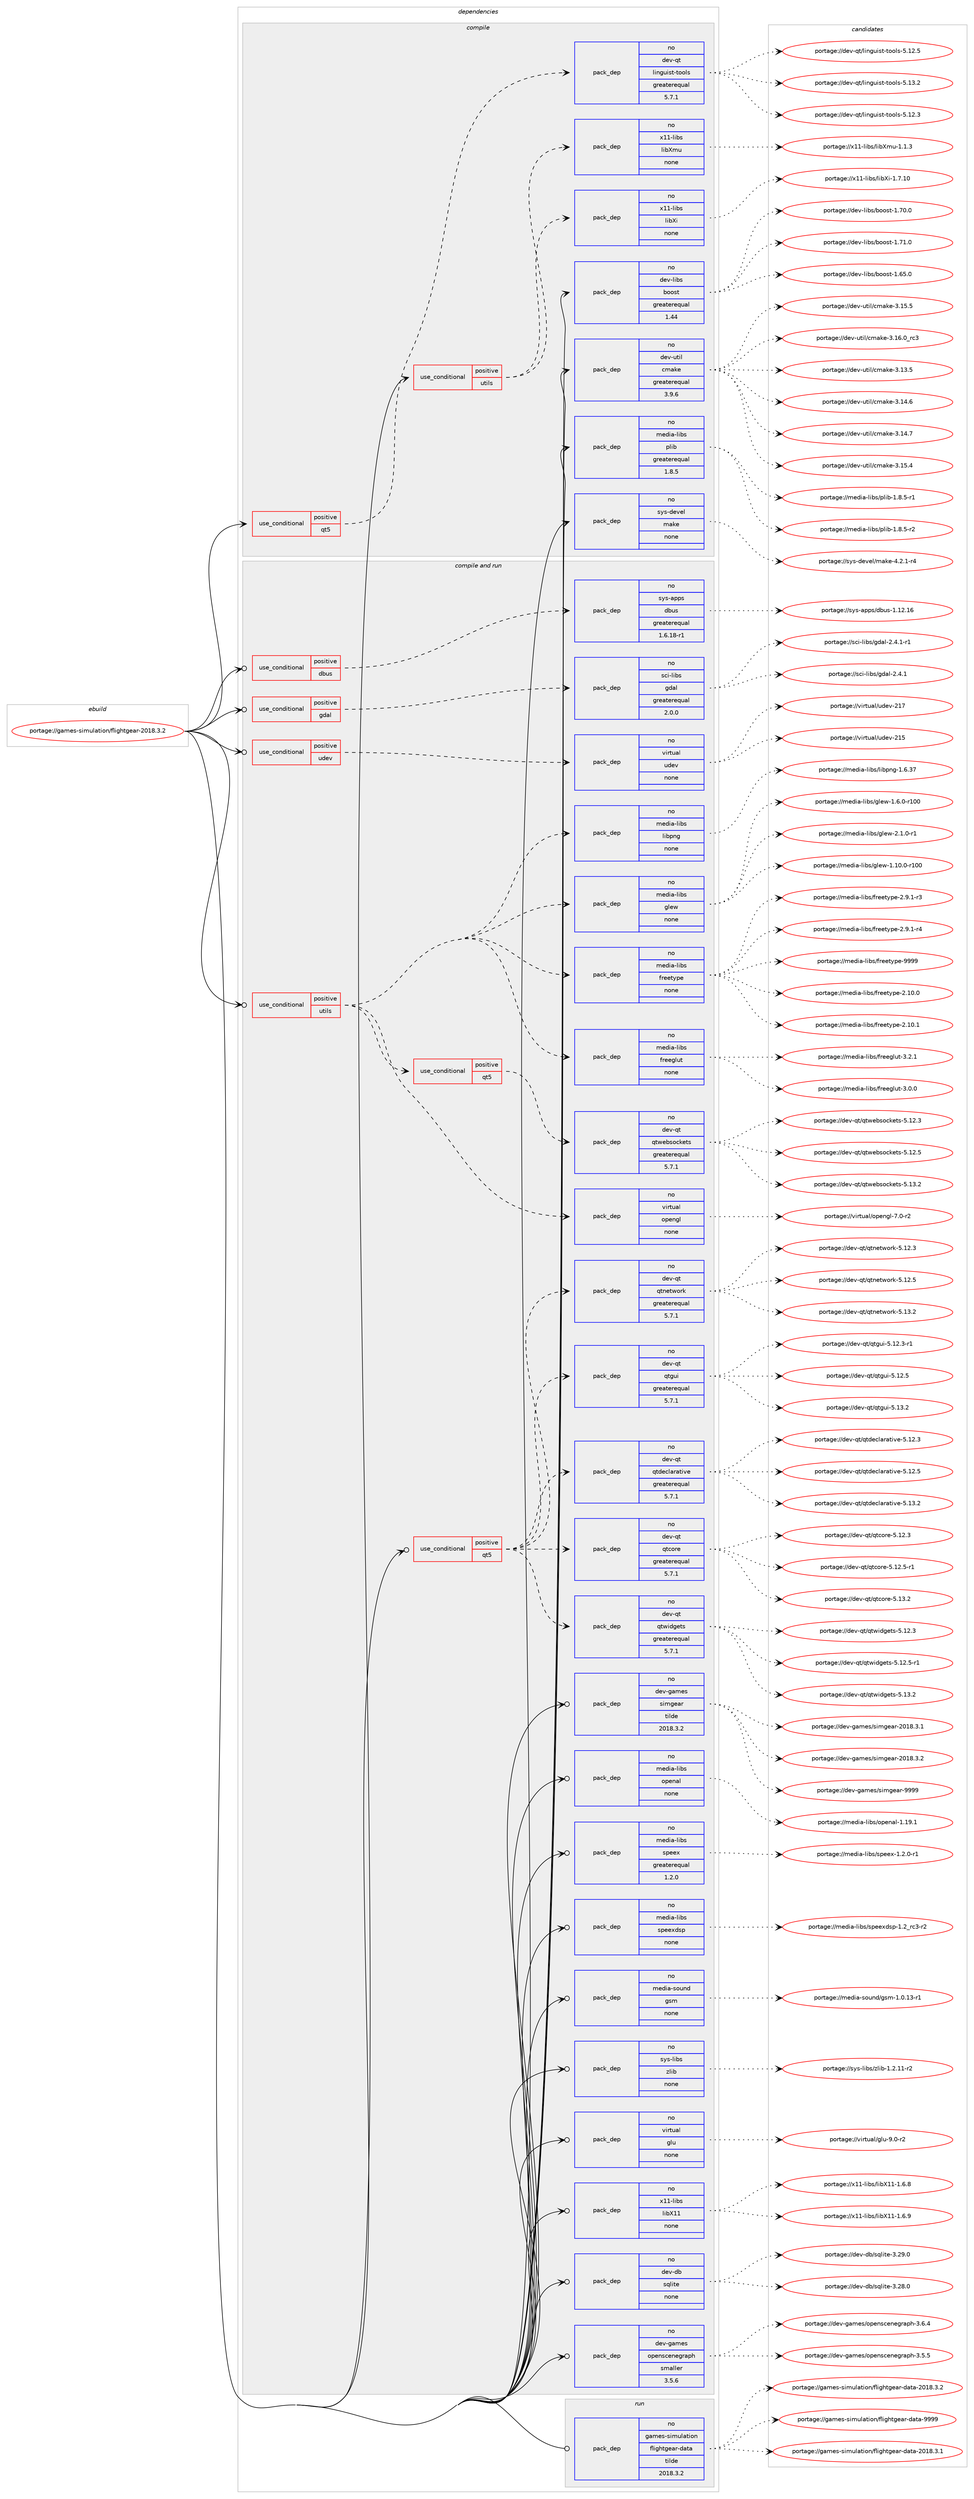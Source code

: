 digraph prolog {

# *************
# Graph options
# *************

newrank=true;
concentrate=true;
compound=true;
graph [rankdir=LR,fontname=Helvetica,fontsize=10,ranksep=1.5];#, ranksep=2.5, nodesep=0.2];
edge  [arrowhead=vee];
node  [fontname=Helvetica,fontsize=10];

# **********
# The ebuild
# **********

subgraph cluster_leftcol {
color=gray;
rank=same;
label=<<i>ebuild</i>>;
id [label="portage://games-simulation/flightgear-2018.3.2", color=red, width=4, href="../games-simulation/flightgear-2018.3.2.svg"];
}

# ****************
# The dependencies
# ****************

subgraph cluster_midcol {
color=gray;
label=<<i>dependencies</i>>;
subgraph cluster_compile {
fillcolor="#eeeeee";
style=filled;
label=<<i>compile</i>>;
subgraph cond73659 {
dependency276065 [label=<<TABLE BORDER="0" CELLBORDER="1" CELLSPACING="0" CELLPADDING="4"><TR><TD ROWSPAN="3" CELLPADDING="10">use_conditional</TD></TR><TR><TD>positive</TD></TR><TR><TD>qt5</TD></TR></TABLE>>, shape=none, color=red];
subgraph pack198380 {
dependency276066 [label=<<TABLE BORDER="0" CELLBORDER="1" CELLSPACING="0" CELLPADDING="4" WIDTH="220"><TR><TD ROWSPAN="6" CELLPADDING="30">pack_dep</TD></TR><TR><TD WIDTH="110">no</TD></TR><TR><TD>dev-qt</TD></TR><TR><TD>linguist-tools</TD></TR><TR><TD>greaterequal</TD></TR><TR><TD>5.7.1</TD></TR></TABLE>>, shape=none, color=blue];
}
dependency276065:e -> dependency276066:w [weight=20,style="dashed",arrowhead="vee"];
}
id:e -> dependency276065:w [weight=20,style="solid",arrowhead="vee"];
subgraph cond73660 {
dependency276067 [label=<<TABLE BORDER="0" CELLBORDER="1" CELLSPACING="0" CELLPADDING="4"><TR><TD ROWSPAN="3" CELLPADDING="10">use_conditional</TD></TR><TR><TD>positive</TD></TR><TR><TD>utils</TD></TR></TABLE>>, shape=none, color=red];
subgraph pack198381 {
dependency276068 [label=<<TABLE BORDER="0" CELLBORDER="1" CELLSPACING="0" CELLPADDING="4" WIDTH="220"><TR><TD ROWSPAN="6" CELLPADDING="30">pack_dep</TD></TR><TR><TD WIDTH="110">no</TD></TR><TR><TD>x11-libs</TD></TR><TR><TD>libXi</TD></TR><TR><TD>none</TD></TR><TR><TD></TD></TR></TABLE>>, shape=none, color=blue];
}
dependency276067:e -> dependency276068:w [weight=20,style="dashed",arrowhead="vee"];
subgraph pack198382 {
dependency276069 [label=<<TABLE BORDER="0" CELLBORDER="1" CELLSPACING="0" CELLPADDING="4" WIDTH="220"><TR><TD ROWSPAN="6" CELLPADDING="30">pack_dep</TD></TR><TR><TD WIDTH="110">no</TD></TR><TR><TD>x11-libs</TD></TR><TR><TD>libXmu</TD></TR><TR><TD>none</TD></TR><TR><TD></TD></TR></TABLE>>, shape=none, color=blue];
}
dependency276067:e -> dependency276069:w [weight=20,style="dashed",arrowhead="vee"];
}
id:e -> dependency276067:w [weight=20,style="solid",arrowhead="vee"];
subgraph pack198383 {
dependency276070 [label=<<TABLE BORDER="0" CELLBORDER="1" CELLSPACING="0" CELLPADDING="4" WIDTH="220"><TR><TD ROWSPAN="6" CELLPADDING="30">pack_dep</TD></TR><TR><TD WIDTH="110">no</TD></TR><TR><TD>dev-libs</TD></TR><TR><TD>boost</TD></TR><TR><TD>greaterequal</TD></TR><TR><TD>1.44</TD></TR></TABLE>>, shape=none, color=blue];
}
id:e -> dependency276070:w [weight=20,style="solid",arrowhead="vee"];
subgraph pack198384 {
dependency276071 [label=<<TABLE BORDER="0" CELLBORDER="1" CELLSPACING="0" CELLPADDING="4" WIDTH="220"><TR><TD ROWSPAN="6" CELLPADDING="30">pack_dep</TD></TR><TR><TD WIDTH="110">no</TD></TR><TR><TD>dev-util</TD></TR><TR><TD>cmake</TD></TR><TR><TD>greaterequal</TD></TR><TR><TD>3.9.6</TD></TR></TABLE>>, shape=none, color=blue];
}
id:e -> dependency276071:w [weight=20,style="solid",arrowhead="vee"];
subgraph pack198385 {
dependency276072 [label=<<TABLE BORDER="0" CELLBORDER="1" CELLSPACING="0" CELLPADDING="4" WIDTH="220"><TR><TD ROWSPAN="6" CELLPADDING="30">pack_dep</TD></TR><TR><TD WIDTH="110">no</TD></TR><TR><TD>media-libs</TD></TR><TR><TD>plib</TD></TR><TR><TD>greaterequal</TD></TR><TR><TD>1.8.5</TD></TR></TABLE>>, shape=none, color=blue];
}
id:e -> dependency276072:w [weight=20,style="solid",arrowhead="vee"];
subgraph pack198386 {
dependency276073 [label=<<TABLE BORDER="0" CELLBORDER="1" CELLSPACING="0" CELLPADDING="4" WIDTH="220"><TR><TD ROWSPAN="6" CELLPADDING="30">pack_dep</TD></TR><TR><TD WIDTH="110">no</TD></TR><TR><TD>sys-devel</TD></TR><TR><TD>make</TD></TR><TR><TD>none</TD></TR><TR><TD></TD></TR></TABLE>>, shape=none, color=blue];
}
id:e -> dependency276073:w [weight=20,style="solid",arrowhead="vee"];
}
subgraph cluster_compileandrun {
fillcolor="#eeeeee";
style=filled;
label=<<i>compile and run</i>>;
subgraph cond73661 {
dependency276074 [label=<<TABLE BORDER="0" CELLBORDER="1" CELLSPACING="0" CELLPADDING="4"><TR><TD ROWSPAN="3" CELLPADDING="10">use_conditional</TD></TR><TR><TD>positive</TD></TR><TR><TD>dbus</TD></TR></TABLE>>, shape=none, color=red];
subgraph pack198387 {
dependency276075 [label=<<TABLE BORDER="0" CELLBORDER="1" CELLSPACING="0" CELLPADDING="4" WIDTH="220"><TR><TD ROWSPAN="6" CELLPADDING="30">pack_dep</TD></TR><TR><TD WIDTH="110">no</TD></TR><TR><TD>sys-apps</TD></TR><TR><TD>dbus</TD></TR><TR><TD>greaterequal</TD></TR><TR><TD>1.6.18-r1</TD></TR></TABLE>>, shape=none, color=blue];
}
dependency276074:e -> dependency276075:w [weight=20,style="dashed",arrowhead="vee"];
}
id:e -> dependency276074:w [weight=20,style="solid",arrowhead="odotvee"];
subgraph cond73662 {
dependency276076 [label=<<TABLE BORDER="0" CELLBORDER="1" CELLSPACING="0" CELLPADDING="4"><TR><TD ROWSPAN="3" CELLPADDING="10">use_conditional</TD></TR><TR><TD>positive</TD></TR><TR><TD>gdal</TD></TR></TABLE>>, shape=none, color=red];
subgraph pack198388 {
dependency276077 [label=<<TABLE BORDER="0" CELLBORDER="1" CELLSPACING="0" CELLPADDING="4" WIDTH="220"><TR><TD ROWSPAN="6" CELLPADDING="30">pack_dep</TD></TR><TR><TD WIDTH="110">no</TD></TR><TR><TD>sci-libs</TD></TR><TR><TD>gdal</TD></TR><TR><TD>greaterequal</TD></TR><TR><TD>2.0.0</TD></TR></TABLE>>, shape=none, color=blue];
}
dependency276076:e -> dependency276077:w [weight=20,style="dashed",arrowhead="vee"];
}
id:e -> dependency276076:w [weight=20,style="solid",arrowhead="odotvee"];
subgraph cond73663 {
dependency276078 [label=<<TABLE BORDER="0" CELLBORDER="1" CELLSPACING="0" CELLPADDING="4"><TR><TD ROWSPAN="3" CELLPADDING="10">use_conditional</TD></TR><TR><TD>positive</TD></TR><TR><TD>qt5</TD></TR></TABLE>>, shape=none, color=red];
subgraph pack198389 {
dependency276079 [label=<<TABLE BORDER="0" CELLBORDER="1" CELLSPACING="0" CELLPADDING="4" WIDTH="220"><TR><TD ROWSPAN="6" CELLPADDING="30">pack_dep</TD></TR><TR><TD WIDTH="110">no</TD></TR><TR><TD>dev-qt</TD></TR><TR><TD>qtcore</TD></TR><TR><TD>greaterequal</TD></TR><TR><TD>5.7.1</TD></TR></TABLE>>, shape=none, color=blue];
}
dependency276078:e -> dependency276079:w [weight=20,style="dashed",arrowhead="vee"];
subgraph pack198390 {
dependency276080 [label=<<TABLE BORDER="0" CELLBORDER="1" CELLSPACING="0" CELLPADDING="4" WIDTH="220"><TR><TD ROWSPAN="6" CELLPADDING="30">pack_dep</TD></TR><TR><TD WIDTH="110">no</TD></TR><TR><TD>dev-qt</TD></TR><TR><TD>qtdeclarative</TD></TR><TR><TD>greaterequal</TD></TR><TR><TD>5.7.1</TD></TR></TABLE>>, shape=none, color=blue];
}
dependency276078:e -> dependency276080:w [weight=20,style="dashed",arrowhead="vee"];
subgraph pack198391 {
dependency276081 [label=<<TABLE BORDER="0" CELLBORDER="1" CELLSPACING="0" CELLPADDING="4" WIDTH="220"><TR><TD ROWSPAN="6" CELLPADDING="30">pack_dep</TD></TR><TR><TD WIDTH="110">no</TD></TR><TR><TD>dev-qt</TD></TR><TR><TD>qtgui</TD></TR><TR><TD>greaterequal</TD></TR><TR><TD>5.7.1</TD></TR></TABLE>>, shape=none, color=blue];
}
dependency276078:e -> dependency276081:w [weight=20,style="dashed",arrowhead="vee"];
subgraph pack198392 {
dependency276082 [label=<<TABLE BORDER="0" CELLBORDER="1" CELLSPACING="0" CELLPADDING="4" WIDTH="220"><TR><TD ROWSPAN="6" CELLPADDING="30">pack_dep</TD></TR><TR><TD WIDTH="110">no</TD></TR><TR><TD>dev-qt</TD></TR><TR><TD>qtnetwork</TD></TR><TR><TD>greaterequal</TD></TR><TR><TD>5.7.1</TD></TR></TABLE>>, shape=none, color=blue];
}
dependency276078:e -> dependency276082:w [weight=20,style="dashed",arrowhead="vee"];
subgraph pack198393 {
dependency276083 [label=<<TABLE BORDER="0" CELLBORDER="1" CELLSPACING="0" CELLPADDING="4" WIDTH="220"><TR><TD ROWSPAN="6" CELLPADDING="30">pack_dep</TD></TR><TR><TD WIDTH="110">no</TD></TR><TR><TD>dev-qt</TD></TR><TR><TD>qtwidgets</TD></TR><TR><TD>greaterequal</TD></TR><TR><TD>5.7.1</TD></TR></TABLE>>, shape=none, color=blue];
}
dependency276078:e -> dependency276083:w [weight=20,style="dashed",arrowhead="vee"];
}
id:e -> dependency276078:w [weight=20,style="solid",arrowhead="odotvee"];
subgraph cond73664 {
dependency276084 [label=<<TABLE BORDER="0" CELLBORDER="1" CELLSPACING="0" CELLPADDING="4"><TR><TD ROWSPAN="3" CELLPADDING="10">use_conditional</TD></TR><TR><TD>positive</TD></TR><TR><TD>udev</TD></TR></TABLE>>, shape=none, color=red];
subgraph pack198394 {
dependency276085 [label=<<TABLE BORDER="0" CELLBORDER="1" CELLSPACING="0" CELLPADDING="4" WIDTH="220"><TR><TD ROWSPAN="6" CELLPADDING="30">pack_dep</TD></TR><TR><TD WIDTH="110">no</TD></TR><TR><TD>virtual</TD></TR><TR><TD>udev</TD></TR><TR><TD>none</TD></TR><TR><TD></TD></TR></TABLE>>, shape=none, color=blue];
}
dependency276084:e -> dependency276085:w [weight=20,style="dashed",arrowhead="vee"];
}
id:e -> dependency276084:w [weight=20,style="solid",arrowhead="odotvee"];
subgraph cond73665 {
dependency276086 [label=<<TABLE BORDER="0" CELLBORDER="1" CELLSPACING="0" CELLPADDING="4"><TR><TD ROWSPAN="3" CELLPADDING="10">use_conditional</TD></TR><TR><TD>positive</TD></TR><TR><TD>utils</TD></TR></TABLE>>, shape=none, color=red];
subgraph pack198395 {
dependency276087 [label=<<TABLE BORDER="0" CELLBORDER="1" CELLSPACING="0" CELLPADDING="4" WIDTH="220"><TR><TD ROWSPAN="6" CELLPADDING="30">pack_dep</TD></TR><TR><TD WIDTH="110">no</TD></TR><TR><TD>media-libs</TD></TR><TR><TD>freeglut</TD></TR><TR><TD>none</TD></TR><TR><TD></TD></TR></TABLE>>, shape=none, color=blue];
}
dependency276086:e -> dependency276087:w [weight=20,style="dashed",arrowhead="vee"];
subgraph pack198396 {
dependency276088 [label=<<TABLE BORDER="0" CELLBORDER="1" CELLSPACING="0" CELLPADDING="4" WIDTH="220"><TR><TD ROWSPAN="6" CELLPADDING="30">pack_dep</TD></TR><TR><TD WIDTH="110">no</TD></TR><TR><TD>media-libs</TD></TR><TR><TD>freetype</TD></TR><TR><TD>none</TD></TR><TR><TD></TD></TR></TABLE>>, shape=none, color=blue];
}
dependency276086:e -> dependency276088:w [weight=20,style="dashed",arrowhead="vee"];
subgraph pack198397 {
dependency276089 [label=<<TABLE BORDER="0" CELLBORDER="1" CELLSPACING="0" CELLPADDING="4" WIDTH="220"><TR><TD ROWSPAN="6" CELLPADDING="30">pack_dep</TD></TR><TR><TD WIDTH="110">no</TD></TR><TR><TD>media-libs</TD></TR><TR><TD>glew</TD></TR><TR><TD>none</TD></TR><TR><TD></TD></TR></TABLE>>, shape=none, color=blue];
}
dependency276086:e -> dependency276089:w [weight=20,style="dashed",arrowhead="vee"];
subgraph pack198398 {
dependency276090 [label=<<TABLE BORDER="0" CELLBORDER="1" CELLSPACING="0" CELLPADDING="4" WIDTH="220"><TR><TD ROWSPAN="6" CELLPADDING="30">pack_dep</TD></TR><TR><TD WIDTH="110">no</TD></TR><TR><TD>media-libs</TD></TR><TR><TD>libpng</TD></TR><TR><TD>none</TD></TR><TR><TD></TD></TR></TABLE>>, shape=none, color=blue];
}
dependency276086:e -> dependency276090:w [weight=20,style="dashed",arrowhead="vee"];
subgraph pack198399 {
dependency276091 [label=<<TABLE BORDER="0" CELLBORDER="1" CELLSPACING="0" CELLPADDING="4" WIDTH="220"><TR><TD ROWSPAN="6" CELLPADDING="30">pack_dep</TD></TR><TR><TD WIDTH="110">no</TD></TR><TR><TD>virtual</TD></TR><TR><TD>opengl</TD></TR><TR><TD>none</TD></TR><TR><TD></TD></TR></TABLE>>, shape=none, color=blue];
}
dependency276086:e -> dependency276091:w [weight=20,style="dashed",arrowhead="vee"];
subgraph cond73666 {
dependency276092 [label=<<TABLE BORDER="0" CELLBORDER="1" CELLSPACING="0" CELLPADDING="4"><TR><TD ROWSPAN="3" CELLPADDING="10">use_conditional</TD></TR><TR><TD>positive</TD></TR><TR><TD>qt5</TD></TR></TABLE>>, shape=none, color=red];
subgraph pack198400 {
dependency276093 [label=<<TABLE BORDER="0" CELLBORDER="1" CELLSPACING="0" CELLPADDING="4" WIDTH="220"><TR><TD ROWSPAN="6" CELLPADDING="30">pack_dep</TD></TR><TR><TD WIDTH="110">no</TD></TR><TR><TD>dev-qt</TD></TR><TR><TD>qtwebsockets</TD></TR><TR><TD>greaterequal</TD></TR><TR><TD>5.7.1</TD></TR></TABLE>>, shape=none, color=blue];
}
dependency276092:e -> dependency276093:w [weight=20,style="dashed",arrowhead="vee"];
}
dependency276086:e -> dependency276092:w [weight=20,style="dashed",arrowhead="vee"];
}
id:e -> dependency276086:w [weight=20,style="solid",arrowhead="odotvee"];
subgraph pack198401 {
dependency276094 [label=<<TABLE BORDER="0" CELLBORDER="1" CELLSPACING="0" CELLPADDING="4" WIDTH="220"><TR><TD ROWSPAN="6" CELLPADDING="30">pack_dep</TD></TR><TR><TD WIDTH="110">no</TD></TR><TR><TD>dev-db</TD></TR><TR><TD>sqlite</TD></TR><TR><TD>none</TD></TR><TR><TD></TD></TR></TABLE>>, shape=none, color=blue];
}
id:e -> dependency276094:w [weight=20,style="solid",arrowhead="odotvee"];
subgraph pack198402 {
dependency276095 [label=<<TABLE BORDER="0" CELLBORDER="1" CELLSPACING="0" CELLPADDING="4" WIDTH="220"><TR><TD ROWSPAN="6" CELLPADDING="30">pack_dep</TD></TR><TR><TD WIDTH="110">no</TD></TR><TR><TD>dev-games</TD></TR><TR><TD>openscenegraph</TD></TR><TR><TD>smaller</TD></TR><TR><TD>3.5.6</TD></TR></TABLE>>, shape=none, color=blue];
}
id:e -> dependency276095:w [weight=20,style="solid",arrowhead="odotvee"];
subgraph pack198403 {
dependency276096 [label=<<TABLE BORDER="0" CELLBORDER="1" CELLSPACING="0" CELLPADDING="4" WIDTH="220"><TR><TD ROWSPAN="6" CELLPADDING="30">pack_dep</TD></TR><TR><TD WIDTH="110">no</TD></TR><TR><TD>dev-games</TD></TR><TR><TD>simgear</TD></TR><TR><TD>tilde</TD></TR><TR><TD>2018.3.2</TD></TR></TABLE>>, shape=none, color=blue];
}
id:e -> dependency276096:w [weight=20,style="solid",arrowhead="odotvee"];
subgraph pack198404 {
dependency276097 [label=<<TABLE BORDER="0" CELLBORDER="1" CELLSPACING="0" CELLPADDING="4" WIDTH="220"><TR><TD ROWSPAN="6" CELLPADDING="30">pack_dep</TD></TR><TR><TD WIDTH="110">no</TD></TR><TR><TD>media-libs</TD></TR><TR><TD>openal</TD></TR><TR><TD>none</TD></TR><TR><TD></TD></TR></TABLE>>, shape=none, color=blue];
}
id:e -> dependency276097:w [weight=20,style="solid",arrowhead="odotvee"];
subgraph pack198405 {
dependency276098 [label=<<TABLE BORDER="0" CELLBORDER="1" CELLSPACING="0" CELLPADDING="4" WIDTH="220"><TR><TD ROWSPAN="6" CELLPADDING="30">pack_dep</TD></TR><TR><TD WIDTH="110">no</TD></TR><TR><TD>media-libs</TD></TR><TR><TD>speex</TD></TR><TR><TD>greaterequal</TD></TR><TR><TD>1.2.0</TD></TR></TABLE>>, shape=none, color=blue];
}
id:e -> dependency276098:w [weight=20,style="solid",arrowhead="odotvee"];
subgraph pack198406 {
dependency276099 [label=<<TABLE BORDER="0" CELLBORDER="1" CELLSPACING="0" CELLPADDING="4" WIDTH="220"><TR><TD ROWSPAN="6" CELLPADDING="30">pack_dep</TD></TR><TR><TD WIDTH="110">no</TD></TR><TR><TD>media-libs</TD></TR><TR><TD>speexdsp</TD></TR><TR><TD>none</TD></TR><TR><TD></TD></TR></TABLE>>, shape=none, color=blue];
}
id:e -> dependency276099:w [weight=20,style="solid",arrowhead="odotvee"];
subgraph pack198407 {
dependency276100 [label=<<TABLE BORDER="0" CELLBORDER="1" CELLSPACING="0" CELLPADDING="4" WIDTH="220"><TR><TD ROWSPAN="6" CELLPADDING="30">pack_dep</TD></TR><TR><TD WIDTH="110">no</TD></TR><TR><TD>media-sound</TD></TR><TR><TD>gsm</TD></TR><TR><TD>none</TD></TR><TR><TD></TD></TR></TABLE>>, shape=none, color=blue];
}
id:e -> dependency276100:w [weight=20,style="solid",arrowhead="odotvee"];
subgraph pack198408 {
dependency276101 [label=<<TABLE BORDER="0" CELLBORDER="1" CELLSPACING="0" CELLPADDING="4" WIDTH="220"><TR><TD ROWSPAN="6" CELLPADDING="30">pack_dep</TD></TR><TR><TD WIDTH="110">no</TD></TR><TR><TD>sys-libs</TD></TR><TR><TD>zlib</TD></TR><TR><TD>none</TD></TR><TR><TD></TD></TR></TABLE>>, shape=none, color=blue];
}
id:e -> dependency276101:w [weight=20,style="solid",arrowhead="odotvee"];
subgraph pack198409 {
dependency276102 [label=<<TABLE BORDER="0" CELLBORDER="1" CELLSPACING="0" CELLPADDING="4" WIDTH="220"><TR><TD ROWSPAN="6" CELLPADDING="30">pack_dep</TD></TR><TR><TD WIDTH="110">no</TD></TR><TR><TD>virtual</TD></TR><TR><TD>glu</TD></TR><TR><TD>none</TD></TR><TR><TD></TD></TR></TABLE>>, shape=none, color=blue];
}
id:e -> dependency276102:w [weight=20,style="solid",arrowhead="odotvee"];
subgraph pack198410 {
dependency276103 [label=<<TABLE BORDER="0" CELLBORDER="1" CELLSPACING="0" CELLPADDING="4" WIDTH="220"><TR><TD ROWSPAN="6" CELLPADDING="30">pack_dep</TD></TR><TR><TD WIDTH="110">no</TD></TR><TR><TD>x11-libs</TD></TR><TR><TD>libX11</TD></TR><TR><TD>none</TD></TR><TR><TD></TD></TR></TABLE>>, shape=none, color=blue];
}
id:e -> dependency276103:w [weight=20,style="solid",arrowhead="odotvee"];
}
subgraph cluster_run {
fillcolor="#eeeeee";
style=filled;
label=<<i>run</i>>;
subgraph pack198411 {
dependency276104 [label=<<TABLE BORDER="0" CELLBORDER="1" CELLSPACING="0" CELLPADDING="4" WIDTH="220"><TR><TD ROWSPAN="6" CELLPADDING="30">pack_dep</TD></TR><TR><TD WIDTH="110">no</TD></TR><TR><TD>games-simulation</TD></TR><TR><TD>flightgear-data</TD></TR><TR><TD>tilde</TD></TR><TR><TD>2018.3.2</TD></TR></TABLE>>, shape=none, color=blue];
}
id:e -> dependency276104:w [weight=20,style="solid",arrowhead="odot"];
}
}

# **************
# The candidates
# **************

subgraph cluster_choices {
rank=same;
color=gray;
label=<<i>candidates</i>>;

subgraph choice198380 {
color=black;
nodesep=1;
choiceportage10010111845113116471081051101031171051151164511611111110811545534649504651 [label="portage://dev-qt/linguist-tools-5.12.3", color=red, width=4,href="../dev-qt/linguist-tools-5.12.3.svg"];
choiceportage10010111845113116471081051101031171051151164511611111110811545534649504653 [label="portage://dev-qt/linguist-tools-5.12.5", color=red, width=4,href="../dev-qt/linguist-tools-5.12.5.svg"];
choiceportage10010111845113116471081051101031171051151164511611111110811545534649514650 [label="portage://dev-qt/linguist-tools-5.13.2", color=red, width=4,href="../dev-qt/linguist-tools-5.13.2.svg"];
dependency276066:e -> choiceportage10010111845113116471081051101031171051151164511611111110811545534649504651:w [style=dotted,weight="100"];
dependency276066:e -> choiceportage10010111845113116471081051101031171051151164511611111110811545534649504653:w [style=dotted,weight="100"];
dependency276066:e -> choiceportage10010111845113116471081051101031171051151164511611111110811545534649514650:w [style=dotted,weight="100"];
}
subgraph choice198381 {
color=black;
nodesep=1;
choiceportage1204949451081059811547108105988810545494655464948 [label="portage://x11-libs/libXi-1.7.10", color=red, width=4,href="../x11-libs/libXi-1.7.10.svg"];
dependency276068:e -> choiceportage1204949451081059811547108105988810545494655464948:w [style=dotted,weight="100"];
}
subgraph choice198382 {
color=black;
nodesep=1;
choiceportage12049494510810598115471081059888109117454946494651 [label="portage://x11-libs/libXmu-1.1.3", color=red, width=4,href="../x11-libs/libXmu-1.1.3.svg"];
dependency276069:e -> choiceportage12049494510810598115471081059888109117454946494651:w [style=dotted,weight="100"];
}
subgraph choice198383 {
color=black;
nodesep=1;
choiceportage1001011184510810598115479811111111511645494654534648 [label="portage://dev-libs/boost-1.65.0", color=red, width=4,href="../dev-libs/boost-1.65.0.svg"];
choiceportage1001011184510810598115479811111111511645494655484648 [label="portage://dev-libs/boost-1.70.0", color=red, width=4,href="../dev-libs/boost-1.70.0.svg"];
choiceportage1001011184510810598115479811111111511645494655494648 [label="portage://dev-libs/boost-1.71.0", color=red, width=4,href="../dev-libs/boost-1.71.0.svg"];
dependency276070:e -> choiceportage1001011184510810598115479811111111511645494654534648:w [style=dotted,weight="100"];
dependency276070:e -> choiceportage1001011184510810598115479811111111511645494655484648:w [style=dotted,weight="100"];
dependency276070:e -> choiceportage1001011184510810598115479811111111511645494655494648:w [style=dotted,weight="100"];
}
subgraph choice198384 {
color=black;
nodesep=1;
choiceportage1001011184511711610510847991099710710145514649514653 [label="portage://dev-util/cmake-3.13.5", color=red, width=4,href="../dev-util/cmake-3.13.5.svg"];
choiceportage1001011184511711610510847991099710710145514649524654 [label="portage://dev-util/cmake-3.14.6", color=red, width=4,href="../dev-util/cmake-3.14.6.svg"];
choiceportage1001011184511711610510847991099710710145514649524655 [label="portage://dev-util/cmake-3.14.7", color=red, width=4,href="../dev-util/cmake-3.14.7.svg"];
choiceportage1001011184511711610510847991099710710145514649534652 [label="portage://dev-util/cmake-3.15.4", color=red, width=4,href="../dev-util/cmake-3.15.4.svg"];
choiceportage1001011184511711610510847991099710710145514649534653 [label="portage://dev-util/cmake-3.15.5", color=red, width=4,href="../dev-util/cmake-3.15.5.svg"];
choiceportage1001011184511711610510847991099710710145514649544648951149951 [label="portage://dev-util/cmake-3.16.0_rc3", color=red, width=4,href="../dev-util/cmake-3.16.0_rc3.svg"];
dependency276071:e -> choiceportage1001011184511711610510847991099710710145514649514653:w [style=dotted,weight="100"];
dependency276071:e -> choiceportage1001011184511711610510847991099710710145514649524654:w [style=dotted,weight="100"];
dependency276071:e -> choiceportage1001011184511711610510847991099710710145514649524655:w [style=dotted,weight="100"];
dependency276071:e -> choiceportage1001011184511711610510847991099710710145514649534652:w [style=dotted,weight="100"];
dependency276071:e -> choiceportage1001011184511711610510847991099710710145514649534653:w [style=dotted,weight="100"];
dependency276071:e -> choiceportage1001011184511711610510847991099710710145514649544648951149951:w [style=dotted,weight="100"];
}
subgraph choice198385 {
color=black;
nodesep=1;
choiceportage10910110010597451081059811547112108105984549465646534511449 [label="portage://media-libs/plib-1.8.5-r1", color=red, width=4,href="../media-libs/plib-1.8.5-r1.svg"];
choiceportage10910110010597451081059811547112108105984549465646534511450 [label="portage://media-libs/plib-1.8.5-r2", color=red, width=4,href="../media-libs/plib-1.8.5-r2.svg"];
dependency276072:e -> choiceportage10910110010597451081059811547112108105984549465646534511449:w [style=dotted,weight="100"];
dependency276072:e -> choiceportage10910110010597451081059811547112108105984549465646534511450:w [style=dotted,weight="100"];
}
subgraph choice198386 {
color=black;
nodesep=1;
choiceportage1151211154510010111810110847109971071014552465046494511452 [label="portage://sys-devel/make-4.2.1-r4", color=red, width=4,href="../sys-devel/make-4.2.1-r4.svg"];
dependency276073:e -> choiceportage1151211154510010111810110847109971071014552465046494511452:w [style=dotted,weight="100"];
}
subgraph choice198387 {
color=black;
nodesep=1;
choiceportage115121115459711211211547100981171154549464950464954 [label="portage://sys-apps/dbus-1.12.16", color=red, width=4,href="../sys-apps/dbus-1.12.16.svg"];
dependency276075:e -> choiceportage115121115459711211211547100981171154549464950464954:w [style=dotted,weight="100"];
}
subgraph choice198388 {
color=black;
nodesep=1;
choiceportage1159910545108105981154710310097108455046524649 [label="portage://sci-libs/gdal-2.4.1", color=red, width=4,href="../sci-libs/gdal-2.4.1.svg"];
choiceportage11599105451081059811547103100971084550465246494511449 [label="portage://sci-libs/gdal-2.4.1-r1", color=red, width=4,href="../sci-libs/gdal-2.4.1-r1.svg"];
dependency276077:e -> choiceportage1159910545108105981154710310097108455046524649:w [style=dotted,weight="100"];
dependency276077:e -> choiceportage11599105451081059811547103100971084550465246494511449:w [style=dotted,weight="100"];
}
subgraph choice198389 {
color=black;
nodesep=1;
choiceportage10010111845113116471131169911111410145534649504651 [label="portage://dev-qt/qtcore-5.12.3", color=red, width=4,href="../dev-qt/qtcore-5.12.3.svg"];
choiceportage100101118451131164711311699111114101455346495046534511449 [label="portage://dev-qt/qtcore-5.12.5-r1", color=red, width=4,href="../dev-qt/qtcore-5.12.5-r1.svg"];
choiceportage10010111845113116471131169911111410145534649514650 [label="portage://dev-qt/qtcore-5.13.2", color=red, width=4,href="../dev-qt/qtcore-5.13.2.svg"];
dependency276079:e -> choiceportage10010111845113116471131169911111410145534649504651:w [style=dotted,weight="100"];
dependency276079:e -> choiceportage100101118451131164711311699111114101455346495046534511449:w [style=dotted,weight="100"];
dependency276079:e -> choiceportage10010111845113116471131169911111410145534649514650:w [style=dotted,weight="100"];
}
subgraph choice198390 {
color=black;
nodesep=1;
choiceportage100101118451131164711311610010199108971149711610511810145534649504651 [label="portage://dev-qt/qtdeclarative-5.12.3", color=red, width=4,href="../dev-qt/qtdeclarative-5.12.3.svg"];
choiceportage100101118451131164711311610010199108971149711610511810145534649504653 [label="portage://dev-qt/qtdeclarative-5.12.5", color=red, width=4,href="../dev-qt/qtdeclarative-5.12.5.svg"];
choiceportage100101118451131164711311610010199108971149711610511810145534649514650 [label="portage://dev-qt/qtdeclarative-5.13.2", color=red, width=4,href="../dev-qt/qtdeclarative-5.13.2.svg"];
dependency276080:e -> choiceportage100101118451131164711311610010199108971149711610511810145534649504651:w [style=dotted,weight="100"];
dependency276080:e -> choiceportage100101118451131164711311610010199108971149711610511810145534649504653:w [style=dotted,weight="100"];
dependency276080:e -> choiceportage100101118451131164711311610010199108971149711610511810145534649514650:w [style=dotted,weight="100"];
}
subgraph choice198391 {
color=black;
nodesep=1;
choiceportage1001011184511311647113116103117105455346495046514511449 [label="portage://dev-qt/qtgui-5.12.3-r1", color=red, width=4,href="../dev-qt/qtgui-5.12.3-r1.svg"];
choiceportage100101118451131164711311610311710545534649504653 [label="portage://dev-qt/qtgui-5.12.5", color=red, width=4,href="../dev-qt/qtgui-5.12.5.svg"];
choiceportage100101118451131164711311610311710545534649514650 [label="portage://dev-qt/qtgui-5.13.2", color=red, width=4,href="../dev-qt/qtgui-5.13.2.svg"];
dependency276081:e -> choiceportage1001011184511311647113116103117105455346495046514511449:w [style=dotted,weight="100"];
dependency276081:e -> choiceportage100101118451131164711311610311710545534649504653:w [style=dotted,weight="100"];
dependency276081:e -> choiceportage100101118451131164711311610311710545534649514650:w [style=dotted,weight="100"];
}
subgraph choice198392 {
color=black;
nodesep=1;
choiceportage100101118451131164711311611010111611911111410745534649504651 [label="portage://dev-qt/qtnetwork-5.12.3", color=red, width=4,href="../dev-qt/qtnetwork-5.12.3.svg"];
choiceportage100101118451131164711311611010111611911111410745534649504653 [label="portage://dev-qt/qtnetwork-5.12.5", color=red, width=4,href="../dev-qt/qtnetwork-5.12.5.svg"];
choiceportage100101118451131164711311611010111611911111410745534649514650 [label="portage://dev-qt/qtnetwork-5.13.2", color=red, width=4,href="../dev-qt/qtnetwork-5.13.2.svg"];
dependency276082:e -> choiceportage100101118451131164711311611010111611911111410745534649504651:w [style=dotted,weight="100"];
dependency276082:e -> choiceportage100101118451131164711311611010111611911111410745534649504653:w [style=dotted,weight="100"];
dependency276082:e -> choiceportage100101118451131164711311611010111611911111410745534649514650:w [style=dotted,weight="100"];
}
subgraph choice198393 {
color=black;
nodesep=1;
choiceportage100101118451131164711311611910510010310111611545534649504651 [label="portage://dev-qt/qtwidgets-5.12.3", color=red, width=4,href="../dev-qt/qtwidgets-5.12.3.svg"];
choiceportage1001011184511311647113116119105100103101116115455346495046534511449 [label="portage://dev-qt/qtwidgets-5.12.5-r1", color=red, width=4,href="../dev-qt/qtwidgets-5.12.5-r1.svg"];
choiceportage100101118451131164711311611910510010310111611545534649514650 [label="portage://dev-qt/qtwidgets-5.13.2", color=red, width=4,href="../dev-qt/qtwidgets-5.13.2.svg"];
dependency276083:e -> choiceportage100101118451131164711311611910510010310111611545534649504651:w [style=dotted,weight="100"];
dependency276083:e -> choiceportage1001011184511311647113116119105100103101116115455346495046534511449:w [style=dotted,weight="100"];
dependency276083:e -> choiceportage100101118451131164711311611910510010310111611545534649514650:w [style=dotted,weight="100"];
}
subgraph choice198394 {
color=black;
nodesep=1;
choiceportage118105114116117971084711710010111845504953 [label="portage://virtual/udev-215", color=red, width=4,href="../virtual/udev-215.svg"];
choiceportage118105114116117971084711710010111845504955 [label="portage://virtual/udev-217", color=red, width=4,href="../virtual/udev-217.svg"];
dependency276085:e -> choiceportage118105114116117971084711710010111845504953:w [style=dotted,weight="100"];
dependency276085:e -> choiceportage118105114116117971084711710010111845504955:w [style=dotted,weight="100"];
}
subgraph choice198395 {
color=black;
nodesep=1;
choiceportage10910110010597451081059811547102114101101103108117116455146484648 [label="portage://media-libs/freeglut-3.0.0", color=red, width=4,href="../media-libs/freeglut-3.0.0.svg"];
choiceportage10910110010597451081059811547102114101101103108117116455146504649 [label="portage://media-libs/freeglut-3.2.1", color=red, width=4,href="../media-libs/freeglut-3.2.1.svg"];
dependency276087:e -> choiceportage10910110010597451081059811547102114101101103108117116455146484648:w [style=dotted,weight="100"];
dependency276087:e -> choiceportage10910110010597451081059811547102114101101103108117116455146504649:w [style=dotted,weight="100"];
}
subgraph choice198396 {
color=black;
nodesep=1;
choiceportage1091011001059745108105981154710211410110111612111210145504649484648 [label="portage://media-libs/freetype-2.10.0", color=red, width=4,href="../media-libs/freetype-2.10.0.svg"];
choiceportage1091011001059745108105981154710211410110111612111210145504649484649 [label="portage://media-libs/freetype-2.10.1", color=red, width=4,href="../media-libs/freetype-2.10.1.svg"];
choiceportage109101100105974510810598115471021141011011161211121014550465746494511451 [label="portage://media-libs/freetype-2.9.1-r3", color=red, width=4,href="../media-libs/freetype-2.9.1-r3.svg"];
choiceportage109101100105974510810598115471021141011011161211121014550465746494511452 [label="portage://media-libs/freetype-2.9.1-r4", color=red, width=4,href="../media-libs/freetype-2.9.1-r4.svg"];
choiceportage109101100105974510810598115471021141011011161211121014557575757 [label="portage://media-libs/freetype-9999", color=red, width=4,href="../media-libs/freetype-9999.svg"];
dependency276088:e -> choiceportage1091011001059745108105981154710211410110111612111210145504649484648:w [style=dotted,weight="100"];
dependency276088:e -> choiceportage1091011001059745108105981154710211410110111612111210145504649484649:w [style=dotted,weight="100"];
dependency276088:e -> choiceportage109101100105974510810598115471021141011011161211121014550465746494511451:w [style=dotted,weight="100"];
dependency276088:e -> choiceportage109101100105974510810598115471021141011011161211121014550465746494511452:w [style=dotted,weight="100"];
dependency276088:e -> choiceportage109101100105974510810598115471021141011011161211121014557575757:w [style=dotted,weight="100"];
}
subgraph choice198397 {
color=black;
nodesep=1;
choiceportage109101100105974510810598115471031081011194549464948464845114494848 [label="portage://media-libs/glew-1.10.0-r100", color=red, width=4,href="../media-libs/glew-1.10.0-r100.svg"];
choiceportage1091011001059745108105981154710310810111945494654464845114494848 [label="portage://media-libs/glew-1.6.0-r100", color=red, width=4,href="../media-libs/glew-1.6.0-r100.svg"];
choiceportage109101100105974510810598115471031081011194550464946484511449 [label="portage://media-libs/glew-2.1.0-r1", color=red, width=4,href="../media-libs/glew-2.1.0-r1.svg"];
dependency276089:e -> choiceportage109101100105974510810598115471031081011194549464948464845114494848:w [style=dotted,weight="100"];
dependency276089:e -> choiceportage1091011001059745108105981154710310810111945494654464845114494848:w [style=dotted,weight="100"];
dependency276089:e -> choiceportage109101100105974510810598115471031081011194550464946484511449:w [style=dotted,weight="100"];
}
subgraph choice198398 {
color=black;
nodesep=1;
choiceportage109101100105974510810598115471081059811211010345494654465155 [label="portage://media-libs/libpng-1.6.37", color=red, width=4,href="../media-libs/libpng-1.6.37.svg"];
dependency276090:e -> choiceportage109101100105974510810598115471081059811211010345494654465155:w [style=dotted,weight="100"];
}
subgraph choice198399 {
color=black;
nodesep=1;
choiceportage1181051141161179710847111112101110103108455546484511450 [label="portage://virtual/opengl-7.0-r2", color=red, width=4,href="../virtual/opengl-7.0-r2.svg"];
dependency276091:e -> choiceportage1181051141161179710847111112101110103108455546484511450:w [style=dotted,weight="100"];
}
subgraph choice198400 {
color=black;
nodesep=1;
choiceportage1001011184511311647113116119101981151119910710111611545534649504651 [label="portage://dev-qt/qtwebsockets-5.12.3", color=red, width=4,href="../dev-qt/qtwebsockets-5.12.3.svg"];
choiceportage1001011184511311647113116119101981151119910710111611545534649504653 [label="portage://dev-qt/qtwebsockets-5.12.5", color=red, width=4,href="../dev-qt/qtwebsockets-5.12.5.svg"];
choiceportage1001011184511311647113116119101981151119910710111611545534649514650 [label="portage://dev-qt/qtwebsockets-5.13.2", color=red, width=4,href="../dev-qt/qtwebsockets-5.13.2.svg"];
dependency276093:e -> choiceportage1001011184511311647113116119101981151119910710111611545534649504651:w [style=dotted,weight="100"];
dependency276093:e -> choiceportage1001011184511311647113116119101981151119910710111611545534649504653:w [style=dotted,weight="100"];
dependency276093:e -> choiceportage1001011184511311647113116119101981151119910710111611545534649514650:w [style=dotted,weight="100"];
}
subgraph choice198401 {
color=black;
nodesep=1;
choiceportage10010111845100984711511310810511610145514650564648 [label="portage://dev-db/sqlite-3.28.0", color=red, width=4,href="../dev-db/sqlite-3.28.0.svg"];
choiceportage10010111845100984711511310810511610145514650574648 [label="portage://dev-db/sqlite-3.29.0", color=red, width=4,href="../dev-db/sqlite-3.29.0.svg"];
dependency276094:e -> choiceportage10010111845100984711511310810511610145514650564648:w [style=dotted,weight="100"];
dependency276094:e -> choiceportage10010111845100984711511310810511610145514650574648:w [style=dotted,weight="100"];
}
subgraph choice198402 {
color=black;
nodesep=1;
choiceportage1001011184510397109101115471111121011101159910111010110311497112104455146534653 [label="portage://dev-games/openscenegraph-3.5.5", color=red, width=4,href="../dev-games/openscenegraph-3.5.5.svg"];
choiceportage1001011184510397109101115471111121011101159910111010110311497112104455146544652 [label="portage://dev-games/openscenegraph-3.6.4", color=red, width=4,href="../dev-games/openscenegraph-3.6.4.svg"];
dependency276095:e -> choiceportage1001011184510397109101115471111121011101159910111010110311497112104455146534653:w [style=dotted,weight="100"];
dependency276095:e -> choiceportage1001011184510397109101115471111121011101159910111010110311497112104455146544652:w [style=dotted,weight="100"];
}
subgraph choice198403 {
color=black;
nodesep=1;
choiceportage10010111845103971091011154711510510910310197114455048495646514649 [label="portage://dev-games/simgear-2018.3.1", color=red, width=4,href="../dev-games/simgear-2018.3.1.svg"];
choiceportage10010111845103971091011154711510510910310197114455048495646514650 [label="portage://dev-games/simgear-2018.3.2", color=red, width=4,href="../dev-games/simgear-2018.3.2.svg"];
choiceportage100101118451039710910111547115105109103101971144557575757 [label="portage://dev-games/simgear-9999", color=red, width=4,href="../dev-games/simgear-9999.svg"];
dependency276096:e -> choiceportage10010111845103971091011154711510510910310197114455048495646514649:w [style=dotted,weight="100"];
dependency276096:e -> choiceportage10010111845103971091011154711510510910310197114455048495646514650:w [style=dotted,weight="100"];
dependency276096:e -> choiceportage100101118451039710910111547115105109103101971144557575757:w [style=dotted,weight="100"];
}
subgraph choice198404 {
color=black;
nodesep=1;
choiceportage109101100105974510810598115471111121011109710845494649574649 [label="portage://media-libs/openal-1.19.1", color=red, width=4,href="../media-libs/openal-1.19.1.svg"];
dependency276097:e -> choiceportage109101100105974510810598115471111121011109710845494649574649:w [style=dotted,weight="100"];
}
subgraph choice198405 {
color=black;
nodesep=1;
choiceportage109101100105974510810598115471151121011011204549465046484511449 [label="portage://media-libs/speex-1.2.0-r1", color=red, width=4,href="../media-libs/speex-1.2.0-r1.svg"];
dependency276098:e -> choiceportage109101100105974510810598115471151121011011204549465046484511449:w [style=dotted,weight="100"];
}
subgraph choice198406 {
color=black;
nodesep=1;
choiceportage10910110010597451081059811547115112101101120100115112454946509511499514511450 [label="portage://media-libs/speexdsp-1.2_rc3-r2", color=red, width=4,href="../media-libs/speexdsp-1.2_rc3-r2.svg"];
dependency276099:e -> choiceportage10910110010597451081059811547115112101101120100115112454946509511499514511450:w [style=dotted,weight="100"];
}
subgraph choice198407 {
color=black;
nodesep=1;
choiceportage109101100105974511511111711010047103115109454946484649514511449 [label="portage://media-sound/gsm-1.0.13-r1", color=red, width=4,href="../media-sound/gsm-1.0.13-r1.svg"];
dependency276100:e -> choiceportage109101100105974511511111711010047103115109454946484649514511449:w [style=dotted,weight="100"];
}
subgraph choice198408 {
color=black;
nodesep=1;
choiceportage11512111545108105981154712210810598454946504649494511450 [label="portage://sys-libs/zlib-1.2.11-r2", color=red, width=4,href="../sys-libs/zlib-1.2.11-r2.svg"];
dependency276101:e -> choiceportage11512111545108105981154712210810598454946504649494511450:w [style=dotted,weight="100"];
}
subgraph choice198409 {
color=black;
nodesep=1;
choiceportage1181051141161179710847103108117455746484511450 [label="portage://virtual/glu-9.0-r2", color=red, width=4,href="../virtual/glu-9.0-r2.svg"];
dependency276102:e -> choiceportage1181051141161179710847103108117455746484511450:w [style=dotted,weight="100"];
}
subgraph choice198410 {
color=black;
nodesep=1;
choiceportage120494945108105981154710810598884949454946544656 [label="portage://x11-libs/libX11-1.6.8", color=red, width=4,href="../x11-libs/libX11-1.6.8.svg"];
choiceportage120494945108105981154710810598884949454946544657 [label="portage://x11-libs/libX11-1.6.9", color=red, width=4,href="../x11-libs/libX11-1.6.9.svg"];
dependency276103:e -> choiceportage120494945108105981154710810598884949454946544656:w [style=dotted,weight="100"];
dependency276103:e -> choiceportage120494945108105981154710810598884949454946544657:w [style=dotted,weight="100"];
}
subgraph choice198411 {
color=black;
nodesep=1;
choiceportage1039710910111545115105109117108971161051111104710210810510310411610310197114451009711697455048495646514649 [label="portage://games-simulation/flightgear-data-2018.3.1", color=red, width=4,href="../games-simulation/flightgear-data-2018.3.1.svg"];
choiceportage1039710910111545115105109117108971161051111104710210810510310411610310197114451009711697455048495646514650 [label="portage://games-simulation/flightgear-data-2018.3.2", color=red, width=4,href="../games-simulation/flightgear-data-2018.3.2.svg"];
choiceportage10397109101115451151051091171089711610511111047102108105103104116103101971144510097116974557575757 [label="portage://games-simulation/flightgear-data-9999", color=red, width=4,href="../games-simulation/flightgear-data-9999.svg"];
dependency276104:e -> choiceportage1039710910111545115105109117108971161051111104710210810510310411610310197114451009711697455048495646514649:w [style=dotted,weight="100"];
dependency276104:e -> choiceportage1039710910111545115105109117108971161051111104710210810510310411610310197114451009711697455048495646514650:w [style=dotted,weight="100"];
dependency276104:e -> choiceportage10397109101115451151051091171089711610511111047102108105103104116103101971144510097116974557575757:w [style=dotted,weight="100"];
}
}

}
